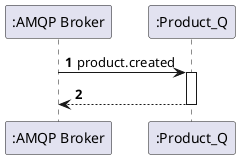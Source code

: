 @startuml
'https://plantuml.com/sequence-diagram

autoactivate on
autonumber

participant ":AMQP Broker" as bro
participant ":Product_Q" as pro

bro -> pro: product.created
pro --> bro:
@enduml